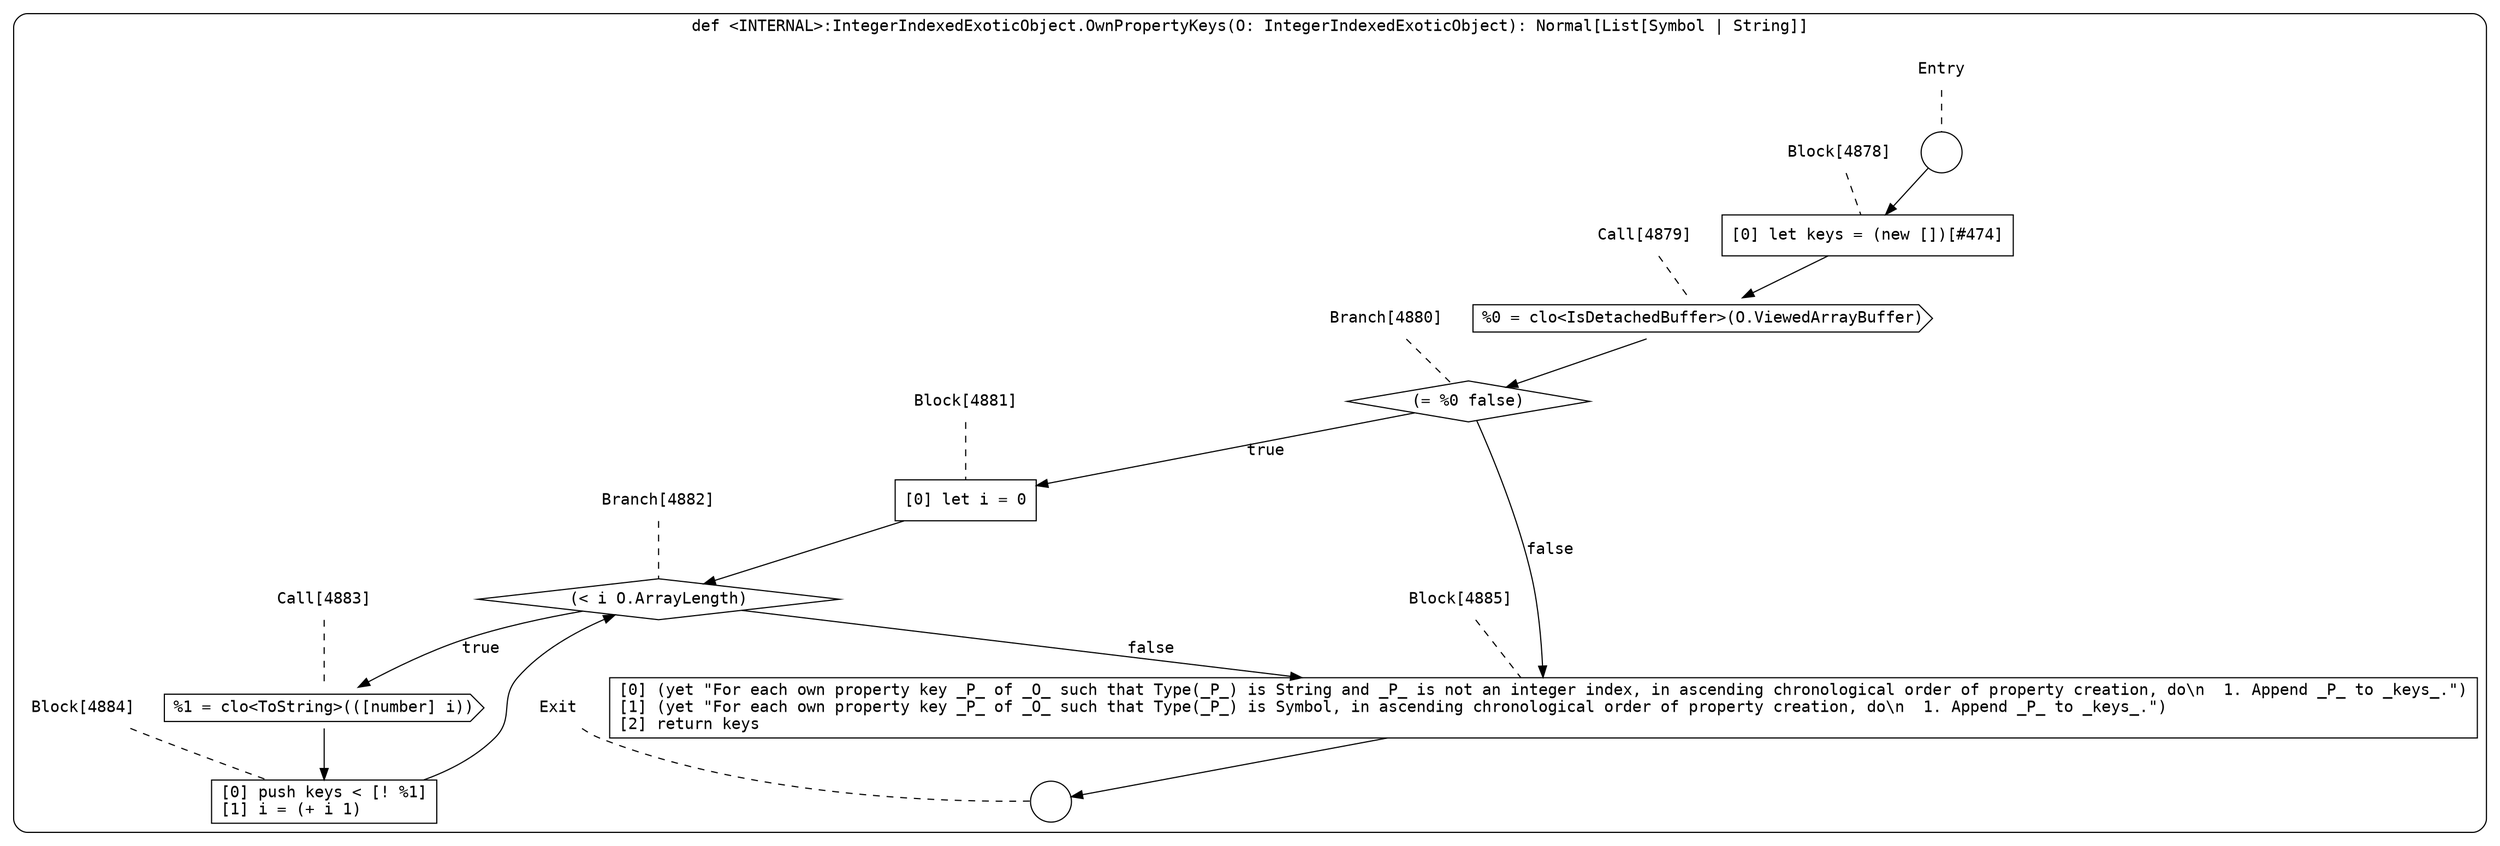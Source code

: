 digraph {
  graph [fontname = "Consolas"]
  node [fontname = "Consolas"]
  edge [fontname = "Consolas"]
  subgraph cluster1131 {
    label = "def <INTERNAL>:IntegerIndexedExoticObject.OwnPropertyKeys(O: IntegerIndexedExoticObject): Normal[List[Symbol | String]]"
    style = rounded
    cluster1131_entry_name [shape=none, label=<<font color="black">Entry</font>>]
    cluster1131_entry_name -> cluster1131_entry [arrowhead=none, color="black", style=dashed]
    cluster1131_entry [shape=circle label=" " color="black" fillcolor="white" style=filled]
    cluster1131_entry -> node4878 [color="black"]
    cluster1131_exit_name [shape=none, label=<<font color="black">Exit</font>>]
    cluster1131_exit_name -> cluster1131_exit [arrowhead=none, color="black", style=dashed]
    cluster1131_exit [shape=circle label=" " color="black" fillcolor="white" style=filled]
    node4878_name [shape=none, label=<<font color="black">Block[4878]</font>>]
    node4878_name -> node4878 [arrowhead=none, color="black", style=dashed]
    node4878 [shape=box, label=<<font color="black">[0] let keys = (new [])[#474]<BR ALIGN="LEFT"/></font>> color="black" fillcolor="white", style=filled]
    node4878 -> node4879 [color="black"]
    node4879_name [shape=none, label=<<font color="black">Call[4879]</font>>]
    node4879_name -> node4879 [arrowhead=none, color="black", style=dashed]
    node4879 [shape=cds, label=<<font color="black">%0 = clo&lt;IsDetachedBuffer&gt;(O.ViewedArrayBuffer)</font>> color="black" fillcolor="white", style=filled]
    node4879 -> node4880 [color="black"]
    node4880_name [shape=none, label=<<font color="black">Branch[4880]</font>>]
    node4880_name -> node4880 [arrowhead=none, color="black", style=dashed]
    node4880 [shape=diamond, label=<<font color="black">(= %0 false)</font>> color="black" fillcolor="white", style=filled]
    node4880 -> node4881 [label=<<font color="black">true</font>> color="black"]
    node4880 -> node4885 [label=<<font color="black">false</font>> color="black"]
    node4881_name [shape=none, label=<<font color="black">Block[4881]</font>>]
    node4881_name -> node4881 [arrowhead=none, color="black", style=dashed]
    node4881 [shape=box, label=<<font color="black">[0] let i = 0<BR ALIGN="LEFT"/></font>> color="black" fillcolor="white", style=filled]
    node4881 -> node4882 [color="black"]
    node4885_name [shape=none, label=<<font color="black">Block[4885]</font>>]
    node4885_name -> node4885 [arrowhead=none, color="black", style=dashed]
    node4885 [shape=box, label=<<font color="black">[0] (yet &quot;For each own property key _P_ of _O_ such that Type(_P_) is String and _P_ is not an integer index, in ascending chronological order of property creation, do\n  1. Append _P_ to _keys_.&quot;)<BR ALIGN="LEFT"/>[1] (yet &quot;For each own property key _P_ of _O_ such that Type(_P_) is Symbol, in ascending chronological order of property creation, do\n  1. Append _P_ to _keys_.&quot;)<BR ALIGN="LEFT"/>[2] return keys<BR ALIGN="LEFT"/></font>> color="black" fillcolor="white", style=filled]
    node4885 -> cluster1131_exit [color="black"]
    node4882_name [shape=none, label=<<font color="black">Branch[4882]</font>>]
    node4882_name -> node4882 [arrowhead=none, color="black", style=dashed]
    node4882 [shape=diamond, label=<<font color="black">(&lt; i O.ArrayLength)</font>> color="black" fillcolor="white", style=filled]
    node4882 -> node4883 [label=<<font color="black">true</font>> color="black"]
    node4882 -> node4885 [label=<<font color="black">false</font>> color="black"]
    node4883_name [shape=none, label=<<font color="black">Call[4883]</font>>]
    node4883_name -> node4883 [arrowhead=none, color="black", style=dashed]
    node4883 [shape=cds, label=<<font color="black">%1 = clo&lt;ToString&gt;(([number] i))</font>> color="black" fillcolor="white", style=filled]
    node4883 -> node4884 [color="black"]
    node4884_name [shape=none, label=<<font color="black">Block[4884]</font>>]
    node4884_name -> node4884 [arrowhead=none, color="black", style=dashed]
    node4884 [shape=box, label=<<font color="black">[0] push keys &lt; [! %1]<BR ALIGN="LEFT"/>[1] i = (+ i 1)<BR ALIGN="LEFT"/></font>> color="black" fillcolor="white", style=filled]
    node4884 -> node4882 [color="black"]
  }
}